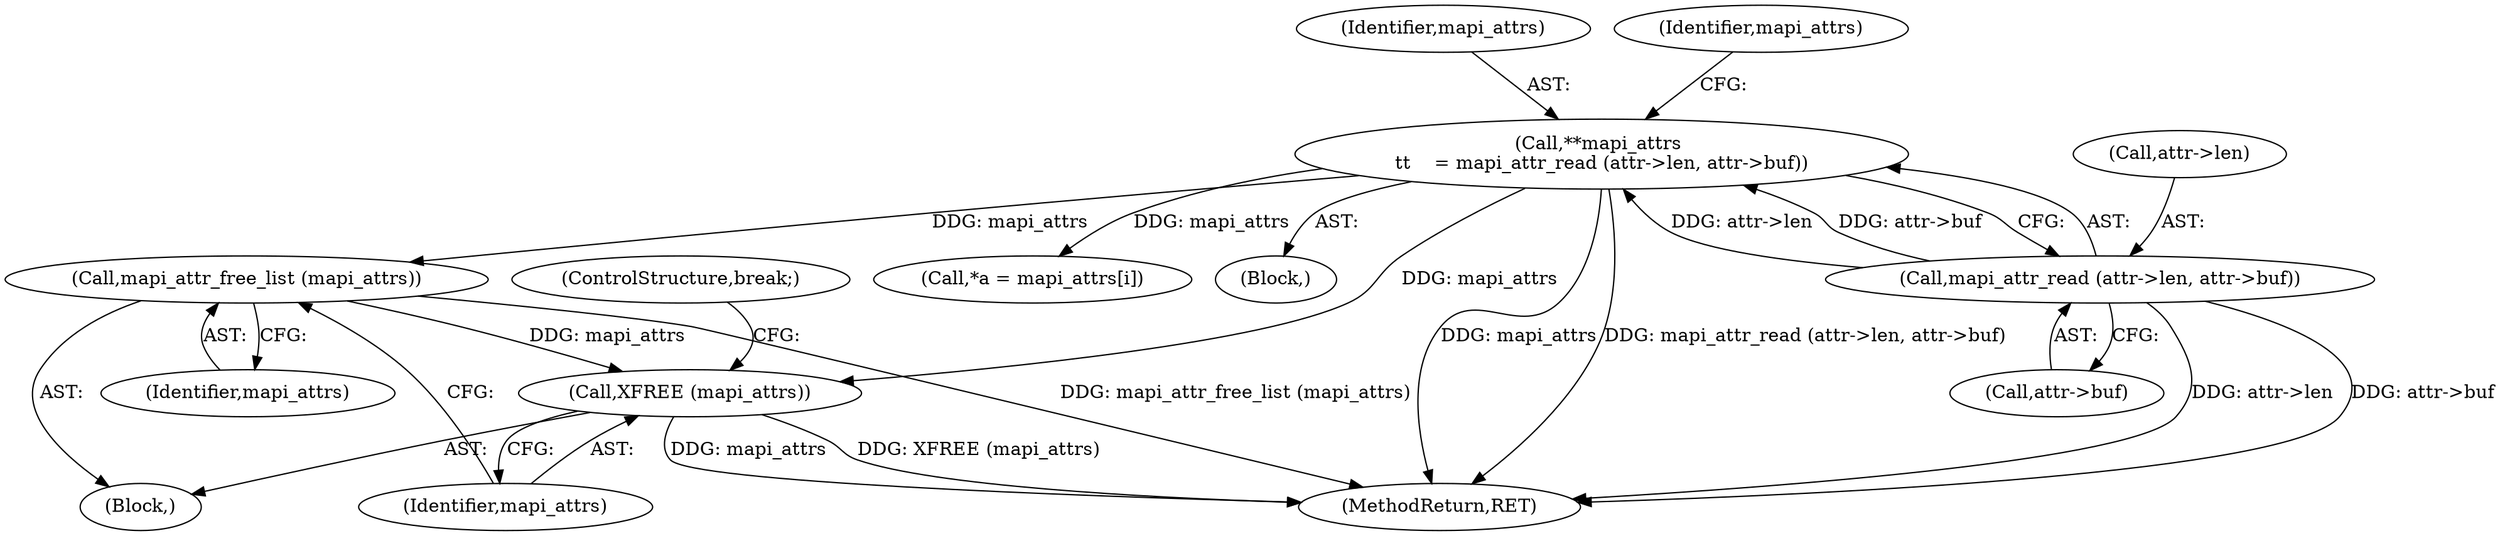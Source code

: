 digraph "0_tnef_8dccf79857ceeb7a6d3e42c1e762e7b865d5344d_1@API" {
"1000306" [label="(Call,mapi_attr_free_list (mapi_attrs))"];
"1000228" [label="(Call,**mapi_attrs \n\t\t    = mapi_attr_read (attr->len, attr->buf))"];
"1000230" [label="(Call,mapi_attr_read (attr->len, attr->buf))"];
"1000308" [label="(Call,XFREE (mapi_attrs))"];
"1000309" [label="(Identifier,mapi_attrs)"];
"1000229" [label="(Identifier,mapi_attrs)"];
"1000238" [label="(Identifier,mapi_attrs)"];
"1000252" [label="(Call,*a = mapi_attrs[i])"];
"1000226" [label="(Block,)"];
"1000239" [label="(Block,)"];
"1000308" [label="(Call,XFREE (mapi_attrs))"];
"1000230" [label="(Call,mapi_attr_read (attr->len, attr->buf))"];
"1000307" [label="(Identifier,mapi_attrs)"];
"1000231" [label="(Call,attr->len)"];
"1000306" [label="(Call,mapi_attr_free_list (mapi_attrs))"];
"1000310" [label="(ControlStructure,break;)"];
"1000234" [label="(Call,attr->buf)"];
"1000460" [label="(MethodReturn,RET)"];
"1000228" [label="(Call,**mapi_attrs \n\t\t    = mapi_attr_read (attr->len, attr->buf))"];
"1000306" -> "1000239"  [label="AST: "];
"1000306" -> "1000307"  [label="CFG: "];
"1000307" -> "1000306"  [label="AST: "];
"1000309" -> "1000306"  [label="CFG: "];
"1000306" -> "1000460"  [label="DDG: mapi_attr_free_list (mapi_attrs)"];
"1000228" -> "1000306"  [label="DDG: mapi_attrs"];
"1000306" -> "1000308"  [label="DDG: mapi_attrs"];
"1000228" -> "1000226"  [label="AST: "];
"1000228" -> "1000230"  [label="CFG: "];
"1000229" -> "1000228"  [label="AST: "];
"1000230" -> "1000228"  [label="AST: "];
"1000238" -> "1000228"  [label="CFG: "];
"1000228" -> "1000460"  [label="DDG: mapi_attrs"];
"1000228" -> "1000460"  [label="DDG: mapi_attr_read (attr->len, attr->buf)"];
"1000230" -> "1000228"  [label="DDG: attr->len"];
"1000230" -> "1000228"  [label="DDG: attr->buf"];
"1000228" -> "1000252"  [label="DDG: mapi_attrs"];
"1000228" -> "1000308"  [label="DDG: mapi_attrs"];
"1000230" -> "1000234"  [label="CFG: "];
"1000231" -> "1000230"  [label="AST: "];
"1000234" -> "1000230"  [label="AST: "];
"1000230" -> "1000460"  [label="DDG: attr->len"];
"1000230" -> "1000460"  [label="DDG: attr->buf"];
"1000308" -> "1000239"  [label="AST: "];
"1000308" -> "1000309"  [label="CFG: "];
"1000309" -> "1000308"  [label="AST: "];
"1000310" -> "1000308"  [label="CFG: "];
"1000308" -> "1000460"  [label="DDG: mapi_attrs"];
"1000308" -> "1000460"  [label="DDG: XFREE (mapi_attrs)"];
}
